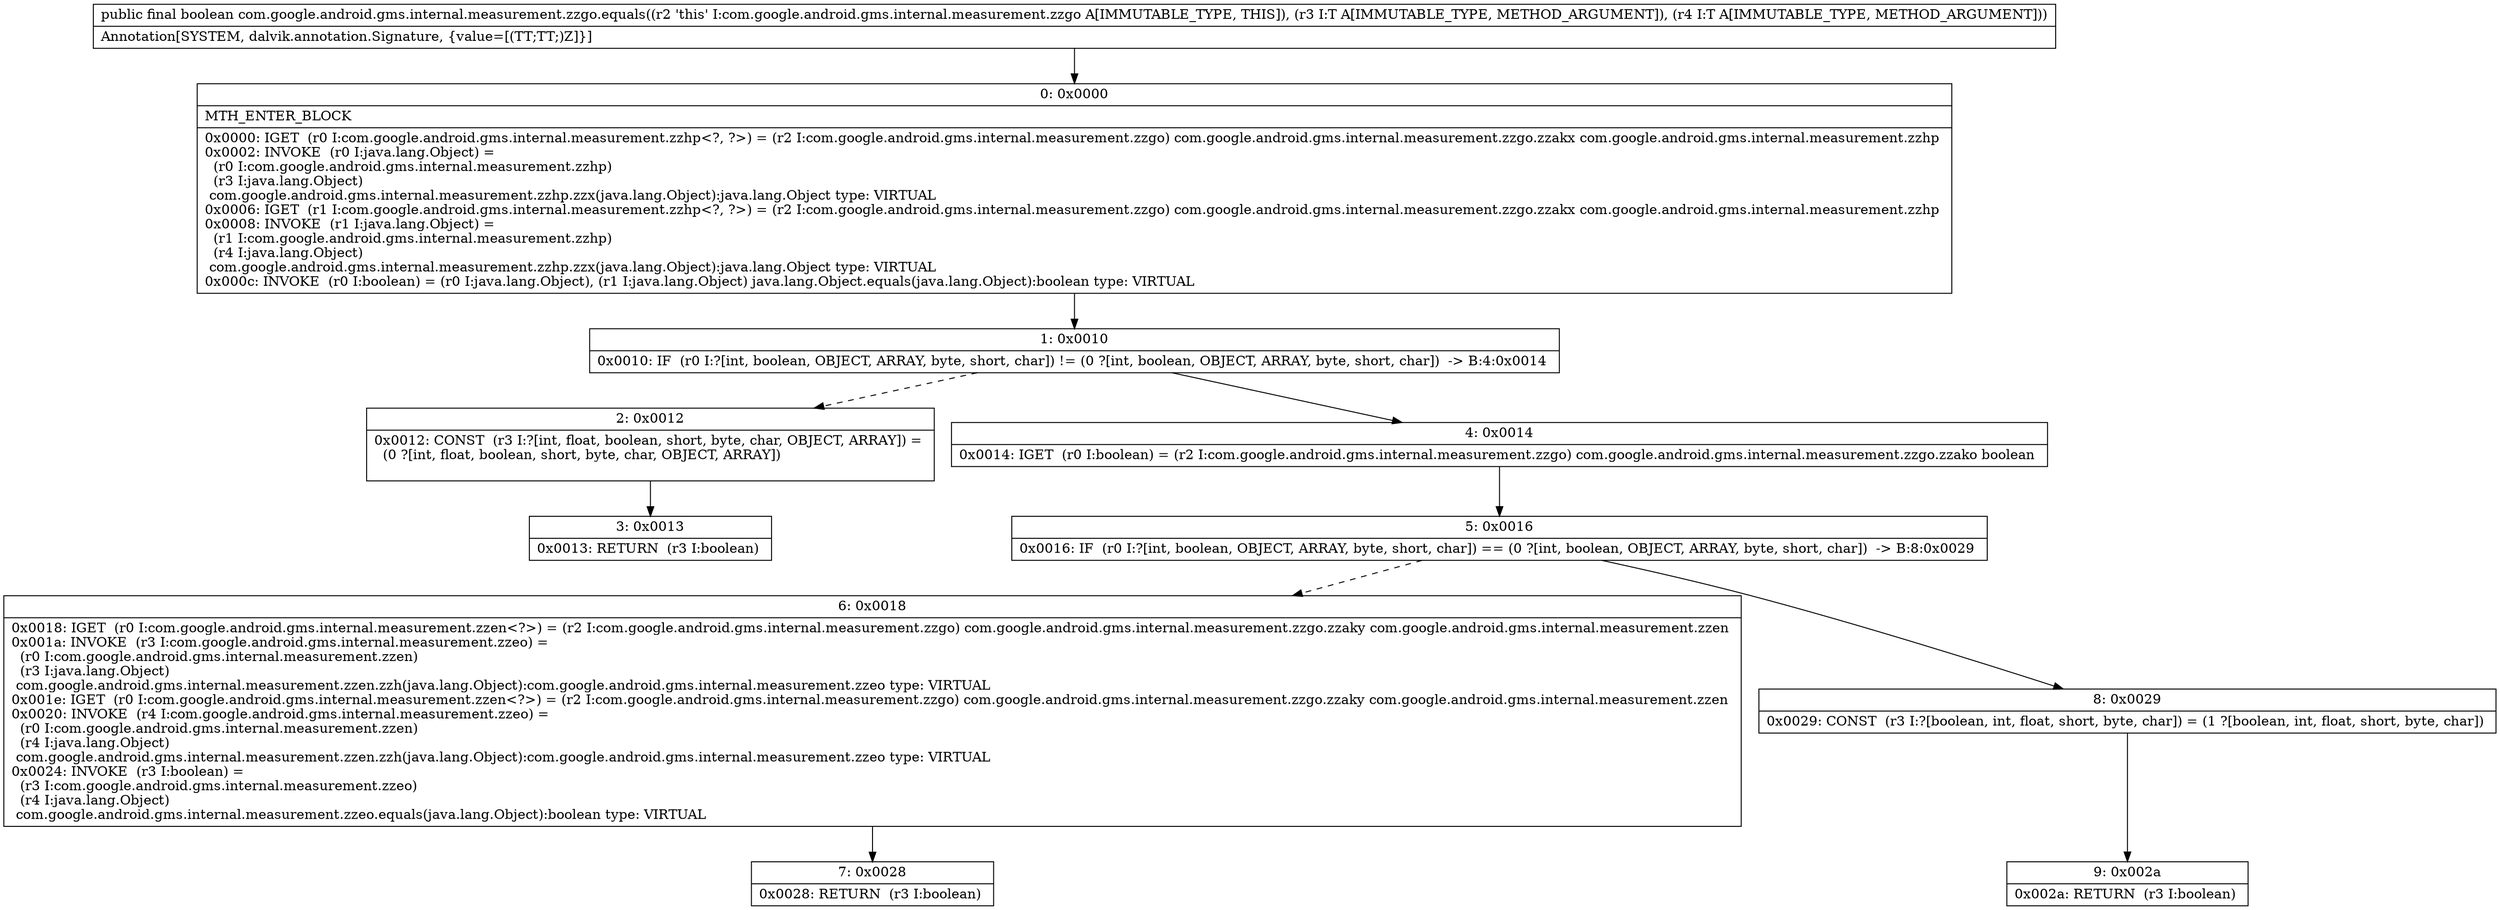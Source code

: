 digraph "CFG forcom.google.android.gms.internal.measurement.zzgo.equals(Ljava\/lang\/Object;Ljava\/lang\/Object;)Z" {
Node_0 [shape=record,label="{0\:\ 0x0000|MTH_ENTER_BLOCK\l|0x0000: IGET  (r0 I:com.google.android.gms.internal.measurement.zzhp\<?, ?\>) = (r2 I:com.google.android.gms.internal.measurement.zzgo) com.google.android.gms.internal.measurement.zzgo.zzakx com.google.android.gms.internal.measurement.zzhp \l0x0002: INVOKE  (r0 I:java.lang.Object) = \l  (r0 I:com.google.android.gms.internal.measurement.zzhp)\l  (r3 I:java.lang.Object)\l com.google.android.gms.internal.measurement.zzhp.zzx(java.lang.Object):java.lang.Object type: VIRTUAL \l0x0006: IGET  (r1 I:com.google.android.gms.internal.measurement.zzhp\<?, ?\>) = (r2 I:com.google.android.gms.internal.measurement.zzgo) com.google.android.gms.internal.measurement.zzgo.zzakx com.google.android.gms.internal.measurement.zzhp \l0x0008: INVOKE  (r1 I:java.lang.Object) = \l  (r1 I:com.google.android.gms.internal.measurement.zzhp)\l  (r4 I:java.lang.Object)\l com.google.android.gms.internal.measurement.zzhp.zzx(java.lang.Object):java.lang.Object type: VIRTUAL \l0x000c: INVOKE  (r0 I:boolean) = (r0 I:java.lang.Object), (r1 I:java.lang.Object) java.lang.Object.equals(java.lang.Object):boolean type: VIRTUAL \l}"];
Node_1 [shape=record,label="{1\:\ 0x0010|0x0010: IF  (r0 I:?[int, boolean, OBJECT, ARRAY, byte, short, char]) != (0 ?[int, boolean, OBJECT, ARRAY, byte, short, char])  \-\> B:4:0x0014 \l}"];
Node_2 [shape=record,label="{2\:\ 0x0012|0x0012: CONST  (r3 I:?[int, float, boolean, short, byte, char, OBJECT, ARRAY]) = \l  (0 ?[int, float, boolean, short, byte, char, OBJECT, ARRAY])\l \l}"];
Node_3 [shape=record,label="{3\:\ 0x0013|0x0013: RETURN  (r3 I:boolean) \l}"];
Node_4 [shape=record,label="{4\:\ 0x0014|0x0014: IGET  (r0 I:boolean) = (r2 I:com.google.android.gms.internal.measurement.zzgo) com.google.android.gms.internal.measurement.zzgo.zzako boolean \l}"];
Node_5 [shape=record,label="{5\:\ 0x0016|0x0016: IF  (r0 I:?[int, boolean, OBJECT, ARRAY, byte, short, char]) == (0 ?[int, boolean, OBJECT, ARRAY, byte, short, char])  \-\> B:8:0x0029 \l}"];
Node_6 [shape=record,label="{6\:\ 0x0018|0x0018: IGET  (r0 I:com.google.android.gms.internal.measurement.zzen\<?\>) = (r2 I:com.google.android.gms.internal.measurement.zzgo) com.google.android.gms.internal.measurement.zzgo.zzaky com.google.android.gms.internal.measurement.zzen \l0x001a: INVOKE  (r3 I:com.google.android.gms.internal.measurement.zzeo) = \l  (r0 I:com.google.android.gms.internal.measurement.zzen)\l  (r3 I:java.lang.Object)\l com.google.android.gms.internal.measurement.zzen.zzh(java.lang.Object):com.google.android.gms.internal.measurement.zzeo type: VIRTUAL \l0x001e: IGET  (r0 I:com.google.android.gms.internal.measurement.zzen\<?\>) = (r2 I:com.google.android.gms.internal.measurement.zzgo) com.google.android.gms.internal.measurement.zzgo.zzaky com.google.android.gms.internal.measurement.zzen \l0x0020: INVOKE  (r4 I:com.google.android.gms.internal.measurement.zzeo) = \l  (r0 I:com.google.android.gms.internal.measurement.zzen)\l  (r4 I:java.lang.Object)\l com.google.android.gms.internal.measurement.zzen.zzh(java.lang.Object):com.google.android.gms.internal.measurement.zzeo type: VIRTUAL \l0x0024: INVOKE  (r3 I:boolean) = \l  (r3 I:com.google.android.gms.internal.measurement.zzeo)\l  (r4 I:java.lang.Object)\l com.google.android.gms.internal.measurement.zzeo.equals(java.lang.Object):boolean type: VIRTUAL \l}"];
Node_7 [shape=record,label="{7\:\ 0x0028|0x0028: RETURN  (r3 I:boolean) \l}"];
Node_8 [shape=record,label="{8\:\ 0x0029|0x0029: CONST  (r3 I:?[boolean, int, float, short, byte, char]) = (1 ?[boolean, int, float, short, byte, char]) \l}"];
Node_9 [shape=record,label="{9\:\ 0x002a|0x002a: RETURN  (r3 I:boolean) \l}"];
MethodNode[shape=record,label="{public final boolean com.google.android.gms.internal.measurement.zzgo.equals((r2 'this' I:com.google.android.gms.internal.measurement.zzgo A[IMMUTABLE_TYPE, THIS]), (r3 I:T A[IMMUTABLE_TYPE, METHOD_ARGUMENT]), (r4 I:T A[IMMUTABLE_TYPE, METHOD_ARGUMENT]))  | Annotation[SYSTEM, dalvik.annotation.Signature, \{value=[(TT;TT;)Z]\}]\l}"];
MethodNode -> Node_0;
Node_0 -> Node_1;
Node_1 -> Node_2[style=dashed];
Node_1 -> Node_4;
Node_2 -> Node_3;
Node_4 -> Node_5;
Node_5 -> Node_6[style=dashed];
Node_5 -> Node_8;
Node_6 -> Node_7;
Node_8 -> Node_9;
}

